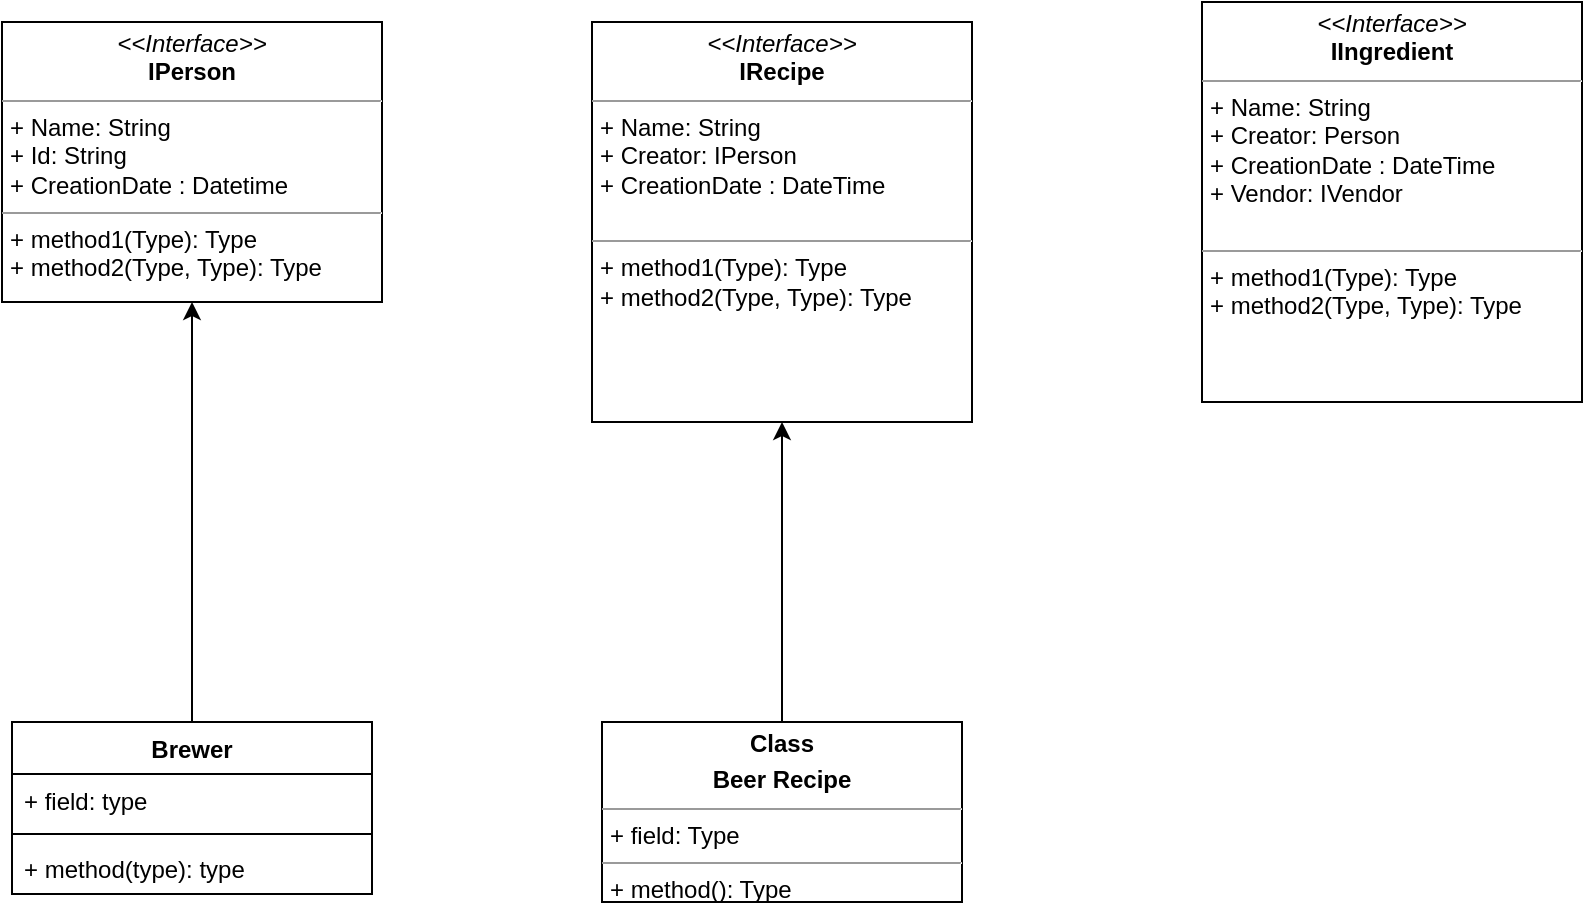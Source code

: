 <mxfile version="21.6.5" type="device" pages="4">
  <diagram id="TS-8xLk5ZR-gRFfS5N2P" name="Core Entities">
    <mxGraphModel dx="1221" dy="673" grid="1" gridSize="10" guides="1" tooltips="1" connect="1" arrows="1" fold="1" page="1" pageScale="1" pageWidth="850" pageHeight="1100" math="0" shadow="0">
      <root>
        <mxCell id="0" />
        <mxCell id="1" parent="0" />
        <mxCell id="5um6RuQRCBUR9pR_QTd--3" value="&lt;p style=&quot;margin:0px;margin-top:4px;text-align:center;&quot;&gt;&lt;i&gt;&amp;lt;&amp;lt;Interface&amp;gt;&amp;gt;&lt;/i&gt;&lt;br&gt;&lt;b&gt;IRecipe&lt;/b&gt;&lt;/p&gt;&lt;hr size=&quot;1&quot;&gt;&lt;p style=&quot;margin:0px;margin-left:4px;&quot;&gt;+ Name: String&lt;br&gt;+ Creator: IPerson&lt;/p&gt;&lt;p style=&quot;margin:0px;margin-left:4px;&quot;&gt;+ CreationDate : DateTime&lt;/p&gt;&lt;p style=&quot;margin:0px;margin-left:4px;&quot;&gt;&lt;br&gt;&lt;/p&gt;&lt;hr size=&quot;1&quot;&gt;&lt;p style=&quot;margin:0px;margin-left:4px;&quot;&gt;+ method1(Type): Type&lt;br&gt;+ method2(Type, Type): Type&lt;/p&gt;" style="verticalAlign=top;align=left;overflow=fill;fontSize=12;fontFamily=Helvetica;html=1;whiteSpace=wrap;" parent="1" vertex="1">
          <mxGeometry x="335" y="230" width="190" height="200" as="geometry" />
        </mxCell>
        <mxCell id="nEDpGUXzI55kHzY-KCMJ-1" style="edgeStyle=orthogonalEdgeStyle;rounded=0;orthogonalLoop=1;jettySize=auto;html=1;entryX=0.5;entryY=1;entryDx=0;entryDy=0;" parent="1" source="5um6RuQRCBUR9pR_QTd--4" target="5um6RuQRCBUR9pR_QTd--3" edge="1">
          <mxGeometry relative="1" as="geometry" />
        </mxCell>
        <mxCell id="5um6RuQRCBUR9pR_QTd--4" value="&lt;p style=&quot;margin:0px;margin-top:4px;text-align:center;&quot;&gt;&lt;b&gt;Class&lt;/b&gt;&lt;/p&gt;&lt;p style=&quot;margin:0px;margin-top:4px;text-align:center;&quot;&gt;&lt;b&gt;Beer Recipe&lt;/b&gt;&lt;/p&gt;&lt;hr size=&quot;1&quot;&gt;&lt;p style=&quot;margin:0px;margin-left:4px;&quot;&gt;+ field: Type&lt;/p&gt;&lt;hr size=&quot;1&quot;&gt;&lt;p style=&quot;margin:0px;margin-left:4px;&quot;&gt;+ method(): Type&lt;/p&gt;" style="verticalAlign=top;align=left;overflow=fill;fontSize=12;fontFamily=Helvetica;html=1;whiteSpace=wrap;" parent="1" vertex="1">
          <mxGeometry x="340" y="580" width="180" height="90" as="geometry" />
        </mxCell>
        <mxCell id="nEDpGUXzI55kHzY-KCMJ-2" value="&lt;p style=&quot;margin:0px;margin-top:4px;text-align:center;&quot;&gt;&lt;i&gt;&amp;lt;&amp;lt;Interface&amp;gt;&amp;gt;&lt;/i&gt;&lt;br&gt;&lt;b&gt;IPerson&lt;/b&gt;&lt;/p&gt;&lt;hr size=&quot;1&quot;&gt;&lt;p style=&quot;margin:0px;margin-left:4px;&quot;&gt;+ Name: String&lt;br&gt;+ Id: String&lt;/p&gt;&lt;p style=&quot;margin:0px;margin-left:4px;&quot;&gt;+ CreationDate : Datetime&lt;/p&gt;&lt;hr size=&quot;1&quot;&gt;&lt;p style=&quot;margin:0px;margin-left:4px;&quot;&gt;+ method1(Type): Type&lt;br&gt;+ method2(Type, Type): Type&lt;/p&gt;" style="verticalAlign=top;align=left;overflow=fill;fontSize=12;fontFamily=Helvetica;html=1;whiteSpace=wrap;" parent="1" vertex="1">
          <mxGeometry x="40" y="230" width="190" height="140" as="geometry" />
        </mxCell>
        <mxCell id="gruCRUh8jIPoGErRLeYO-6" style="edgeStyle=orthogonalEdgeStyle;rounded=0;orthogonalLoop=1;jettySize=auto;html=1;entryX=0.5;entryY=1;entryDx=0;entryDy=0;" edge="1" parent="1" source="gruCRUh8jIPoGErRLeYO-1" target="nEDpGUXzI55kHzY-KCMJ-2">
          <mxGeometry relative="1" as="geometry" />
        </mxCell>
        <mxCell id="gruCRUh8jIPoGErRLeYO-1" value="Brewer" style="swimlane;fontStyle=1;align=center;verticalAlign=top;childLayout=stackLayout;horizontal=1;startSize=26;horizontalStack=0;resizeParent=1;resizeParentMax=0;resizeLast=0;collapsible=1;marginBottom=0;whiteSpace=wrap;html=1;" vertex="1" parent="1">
          <mxGeometry x="45" y="580" width="180" height="86" as="geometry" />
        </mxCell>
        <mxCell id="gruCRUh8jIPoGErRLeYO-2" value="+ field: type" style="text;strokeColor=none;fillColor=none;align=left;verticalAlign=top;spacingLeft=4;spacingRight=4;overflow=hidden;rotatable=0;points=[[0,0.5],[1,0.5]];portConstraint=eastwest;whiteSpace=wrap;html=1;" vertex="1" parent="gruCRUh8jIPoGErRLeYO-1">
          <mxGeometry y="26" width="180" height="26" as="geometry" />
        </mxCell>
        <mxCell id="gruCRUh8jIPoGErRLeYO-3" value="" style="line;strokeWidth=1;fillColor=none;align=left;verticalAlign=middle;spacingTop=-1;spacingLeft=3;spacingRight=3;rotatable=0;labelPosition=right;points=[];portConstraint=eastwest;strokeColor=inherit;" vertex="1" parent="gruCRUh8jIPoGErRLeYO-1">
          <mxGeometry y="52" width="180" height="8" as="geometry" />
        </mxCell>
        <mxCell id="gruCRUh8jIPoGErRLeYO-4" value="+ method(type): type" style="text;strokeColor=none;fillColor=none;align=left;verticalAlign=top;spacingLeft=4;spacingRight=4;overflow=hidden;rotatable=0;points=[[0,0.5],[1,0.5]];portConstraint=eastwest;whiteSpace=wrap;html=1;" vertex="1" parent="gruCRUh8jIPoGErRLeYO-1">
          <mxGeometry y="60" width="180" height="26" as="geometry" />
        </mxCell>
        <mxCell id="gruCRUh8jIPoGErRLeYO-8" value="&lt;p style=&quot;margin:0px;margin-top:4px;text-align:center;&quot;&gt;&lt;i&gt;&amp;lt;&amp;lt;Interface&amp;gt;&amp;gt;&lt;/i&gt;&lt;br&gt;&lt;b&gt;IIngredient&lt;/b&gt;&lt;/p&gt;&lt;hr size=&quot;1&quot;&gt;&lt;p style=&quot;margin:0px;margin-left:4px;&quot;&gt;+ Name: String&lt;br&gt;+ Creator: Person&lt;/p&gt;&lt;p style=&quot;margin:0px;margin-left:4px;&quot;&gt;&lt;span style=&quot;background-color: initial;&quot;&gt;+ CreationDate : DateTime&lt;/span&gt;&lt;br&gt;&lt;/p&gt;&lt;p style=&quot;margin:0px;margin-left:4px;&quot;&gt;+ Vendor: IVendor&lt;/p&gt;&lt;p style=&quot;margin:0px;margin-left:4px;&quot;&gt;&lt;br&gt;&lt;/p&gt;&lt;hr size=&quot;1&quot;&gt;&lt;p style=&quot;margin:0px;margin-left:4px;&quot;&gt;+ method1(Type): Type&lt;br&gt;+ method2(Type, Type): Type&lt;/p&gt;" style="verticalAlign=top;align=left;overflow=fill;fontSize=12;fontFamily=Helvetica;html=1;whiteSpace=wrap;" vertex="1" parent="1">
          <mxGeometry x="640" y="220" width="190" height="200" as="geometry" />
        </mxCell>
      </root>
    </mxGraphModel>
  </diagram>
  <diagram id="IOAu3N4QADM1Yxnun95R" name="Brew Day UML">
    <mxGraphModel dx="1221" dy="673" grid="1" gridSize="10" guides="1" tooltips="1" connect="1" arrows="1" fold="1" page="1" pageScale="1" pageWidth="850" pageHeight="1100" math="0" shadow="0">
      <root>
        <mxCell id="0" />
        <mxCell id="1" parent="0" />
        <mxCell id="mNTxpW_UGZ50T9a8fgCk-1" value="Brewer" style="swimlane;fontStyle=1;align=center;verticalAlign=top;childLayout=stackLayout;horizontal=1;startSize=26;horizontalStack=0;resizeParent=1;resizeParentMax=0;resizeLast=0;collapsible=1;marginBottom=0;whiteSpace=wrap;html=1;" vertex="1" parent="1">
          <mxGeometry x="300" y="100" width="250" height="86" as="geometry" />
        </mxCell>
        <mxCell id="mNTxpW_UGZ50T9a8fgCk-2" value="+ BrewerId: Id" style="text;strokeColor=none;fillColor=none;align=left;verticalAlign=top;spacingLeft=4;spacingRight=4;overflow=hidden;rotatable=0;points=[[0,0.5],[1,0.5]];portConstraint=eastwest;whiteSpace=wrap;html=1;" vertex="1" parent="mNTxpW_UGZ50T9a8fgCk-1">
          <mxGeometry y="26" width="250" height="26" as="geometry" />
        </mxCell>
        <mxCell id="mNTxpW_UGZ50T9a8fgCk-3" value="" style="line;strokeWidth=1;fillColor=none;align=left;verticalAlign=middle;spacingTop=-1;spacingLeft=3;spacingRight=3;rotatable=0;labelPosition=right;points=[];portConstraint=eastwest;strokeColor=inherit;" vertex="1" parent="mNTxpW_UGZ50T9a8fgCk-1">
          <mxGeometry y="52" width="250" height="8" as="geometry" />
        </mxCell>
        <mxCell id="mNTxpW_UGZ50T9a8fgCk-4" value="+ Brews(IRecipe): BrewedRecipe" style="text;strokeColor=none;fillColor=none;align=left;verticalAlign=top;spacingLeft=4;spacingRight=4;overflow=hidden;rotatable=0;points=[[0,0.5],[1,0.5]];portConstraint=eastwest;whiteSpace=wrap;html=1;" vertex="1" parent="mNTxpW_UGZ50T9a8fgCk-1">
          <mxGeometry y="60" width="250" height="26" as="geometry" />
        </mxCell>
      </root>
    </mxGraphModel>
  </diagram>
  <diagram id="E0JkCZsEu5TeXQrt3xXu" name="C4-Scratch">
    <mxGraphModel dx="1221" dy="673" grid="1" gridSize="10" guides="1" tooltips="1" connect="1" arrows="1" fold="1" page="1" pageScale="1" pageWidth="850" pageHeight="1100" math="0" shadow="0">
      <root>
        <mxCell id="0" />
        <mxCell id="1" parent="0" />
        <mxCell id="F51eKAOq-n78rPLbTYBJ-4" style="edgeStyle=orthogonalEdgeStyle;rounded=0;orthogonalLoop=1;jettySize=auto;html=1;" parent="1" source="F51eKAOq-n78rPLbTYBJ-1" target="F51eKAOq-n78rPLbTYBJ-3" edge="1">
          <mxGeometry relative="1" as="geometry" />
        </mxCell>
        <object placeholders="1" c4Name="Brewer" c4Type="Person" c4Description="Individual User." label="&lt;font style=&quot;font-size: 16px&quot;&gt;&lt;b&gt;%c4Name%&lt;/b&gt;&lt;/font&gt;&lt;div&gt;[%c4Type%]&lt;/div&gt;&lt;br&gt;&lt;div&gt;&lt;font style=&quot;font-size: 11px&quot;&gt;&lt;font color=&quot;#cccccc&quot;&gt;%c4Description%&lt;/font&gt;&lt;/div&gt;" id="F51eKAOq-n78rPLbTYBJ-1">
          <mxCell style="html=1;fontSize=11;dashed=0;whiteSpace=wrap;fillColor=#083F75;strokeColor=#06315C;fontColor=#ffffff;shape=mxgraph.c4.person2;align=center;metaEdit=1;points=[[0.5,0,0],[1,0.5,0],[1,0.75,0],[0.75,1,0],[0.5,1,0],[0.25,1,0],[0,0.75,0],[0,0.5,0]];resizable=0;" parent="1" vertex="1">
            <mxGeometry x="340" y="30" width="200" height="180" as="geometry" />
          </mxCell>
        </object>
        <object placeholders="1" c4Name="Brewing Application" c4Type="Software System" c4Description="Build and Execute upon Beer Recipes." label="&lt;font style=&quot;font-size: 16px&quot;&gt;&lt;b&gt;%c4Name%&lt;/b&gt;&lt;/font&gt;&lt;div&gt;[%c4Type%]&lt;/div&gt;&lt;br&gt;&lt;div&gt;&lt;font style=&quot;font-size: 11px&quot;&gt;&lt;font color=&quot;#cccccc&quot;&gt;%c4Description%&lt;/font&gt;&lt;/div&gt;" id="F51eKAOq-n78rPLbTYBJ-3">
          <mxCell style="rounded=1;whiteSpace=wrap;html=1;labelBackgroundColor=none;fillColor=#1061B0;fontColor=#ffffff;align=center;arcSize=10;strokeColor=#0D5091;metaEdit=1;resizable=0;points=[[0.25,0,0],[0.5,0,0],[0.75,0,0],[1,0.25,0],[1,0.5,0],[1,0.75,0],[0.75,1,0],[0.5,1,0],[0.25,1,0],[0,0.75,0],[0,0.5,0],[0,0.25,0]];" parent="1" vertex="1">
            <mxGeometry x="320" y="360" width="240" height="120" as="geometry" />
          </mxCell>
        </object>
        <object placeholders="1" c4Name="BeerXML Recipe Repository" c4Type="Software System" c4Description="BeerXML Recipe Repository." label="&lt;font style=&quot;font-size: 16px&quot;&gt;&lt;b&gt;%c4Name%&lt;/b&gt;&lt;/font&gt;&lt;div&gt;[%c4Type%]&lt;/div&gt;&lt;br&gt;&lt;div&gt;&lt;font style=&quot;font-size: 11px&quot;&gt;&lt;font color=&quot;#cccccc&quot;&gt;%c4Description%&lt;/font&gt;&lt;/div&gt;" id="F51eKAOq-n78rPLbTYBJ-5">
          <mxCell style="rounded=1;whiteSpace=wrap;html=1;labelBackgroundColor=none;fillColor=#8C8496;fontColor=#ffffff;align=center;arcSize=10;strokeColor=#736782;metaEdit=1;resizable=0;points=[[0.25,0,0],[0.5,0,0],[0.75,0,0],[1,0.25,0],[1,0.5,0],[1,0.75,0],[0.75,1,0],[0.5,1,0],[0.25,1,0],[0,0.75,0],[0,0.5,0],[0,0.25,0]];" parent="1" vertex="1">
            <mxGeometry x="680" y="340" width="240" height="120" as="geometry" />
          </mxCell>
        </object>
        <mxCell id="F51eKAOq-n78rPLbTYBJ-10" style="edgeStyle=orthogonalEdgeStyle;rounded=0;orthogonalLoop=1;jettySize=auto;html=1;" parent="1" source="F51eKAOq-n78rPLbTYBJ-6" edge="1">
          <mxGeometry relative="1" as="geometry">
            <mxPoint x="450" y="960" as="targetPoint" />
          </mxGeometry>
        </mxCell>
        <object placeholders="1" c4Type="BeerData" c4Container="Data Store" c4Technology="Relational" c4Description="Cloud based data store for user preferences, recipes, ingredients, system data." label="&lt;font style=&quot;font-size: 16px&quot;&gt;&lt;b&gt;%c4Type%&lt;/b&gt;&lt;/font&gt;&lt;div&gt;[%c4Container%:&amp;nbsp;%c4Technology%]&lt;/div&gt;&lt;br&gt;&lt;div&gt;&lt;font style=&quot;font-size: 11px&quot;&gt;&lt;font color=&quot;#E6E6E6&quot;&gt;%c4Description%&lt;/font&gt;&lt;/div&gt;" id="F51eKAOq-n78rPLbTYBJ-6">
          <mxCell style="shape=cylinder3;size=15;whiteSpace=wrap;html=1;boundedLbl=1;rounded=0;labelBackgroundColor=none;fillColor=#23A2D9;fontSize=12;fontColor=#ffffff;align=center;strokeColor=#0E7DAD;metaEdit=1;points=[[0.5,0,0],[1,0.25,0],[1,0.5,0],[1,0.75,0],[0.5,1,0],[0,0.75,0],[0,0.5,0],[0,0.25,0]];resizable=0;" parent="1" vertex="1">
            <mxGeometry x="330" y="1080" width="240" height="120" as="geometry" />
          </mxCell>
        </object>
        <object placeholders="1" c4Type="Identity Service" c4Container="IdentityService" c4Technology="Azure Logic App" c4Description="For Identity and Access Management" label="&lt;font style=&quot;font-size: 16px&quot;&gt;&lt;b&gt;%c4Type%&lt;/b&gt;&lt;/font&gt;&lt;div&gt;[%c4Container%:&amp;nbsp;%c4Technology%]&lt;/div&gt;&lt;br&gt;&lt;div&gt;&lt;font style=&quot;font-size: 11px&quot;&gt;&lt;font color=&quot;#E6E6E6&quot;&gt;%c4Description%&lt;/font&gt;&lt;/div&gt;" id="F51eKAOq-n78rPLbTYBJ-7">
          <mxCell style="shape=hexagon;size=50;perimeter=hexagonPerimeter2;whiteSpace=wrap;html=1;fixedSize=1;rounded=1;labelBackgroundColor=none;fillColor=#23A2D9;fontSize=12;fontColor=#ffffff;align=center;strokeColor=#0E7DAD;metaEdit=1;points=[[0.5,0,0],[1,0.25,0],[1,0.5,0],[1,0.75,0],[0.5,1,0],[0,0.75,0],[0,0.5,0],[0,0.25,0]];resizable=0;" parent="1" vertex="1">
            <mxGeometry x="130" y="590" width="200" height="170" as="geometry" />
          </mxCell>
        </object>
        <object placeholders="1" c4Type="Personal Recipes" c4Container="MyRecipeService" c4Technology="Azure Logic App" c4Description="Recipes Specific to Brewer" label="&lt;font style=&quot;font-size: 16px&quot;&gt;&lt;b&gt;%c4Type%&lt;/b&gt;&lt;/font&gt;&lt;div&gt;[%c4Container%:&amp;nbsp;%c4Technology%]&lt;/div&gt;&lt;br&gt;&lt;div&gt;&lt;font style=&quot;font-size: 11px&quot;&gt;&lt;font color=&quot;#E6E6E6&quot;&gt;%c4Description%&lt;/font&gt;&lt;/div&gt;" id="F51eKAOq-n78rPLbTYBJ-8">
          <mxCell style="shape=hexagon;size=50;perimeter=hexagonPerimeter2;whiteSpace=wrap;html=1;fixedSize=1;rounded=1;labelBackgroundColor=none;fillColor=#23A2D9;fontSize=12;fontColor=#ffffff;align=center;strokeColor=#0E7DAD;metaEdit=1;points=[[0.5,0,0],[1,0.25,0],[1,0.5,0],[1,0.75,0],[0.5,1,0],[0,0.75,0],[0,0.5,0],[0,0.25,0]];resizable=0;" parent="1" vertex="1">
            <mxGeometry x="350" y="590" width="200" height="170" as="geometry" />
          </mxCell>
        </object>
        <object placeholders="1" c4Name="API Management" c4Type="ContainerScopeBoundary" c4Application="Container" label="&lt;font style=&quot;font-size: 16px&quot;&gt;&lt;b&gt;&lt;div style=&quot;text-align: left&quot;&gt;%c4Name%&lt;/div&gt;&lt;/b&gt;&lt;/font&gt;&lt;div style=&quot;text-align: left&quot;&gt;[%c4Application%]&lt;/div&gt;" id="F51eKAOq-n78rPLbTYBJ-9">
          <mxCell style="rounded=1;fontSize=11;whiteSpace=wrap;html=1;dashed=1;arcSize=20;fillColor=none;strokeColor=#666666;fontColor=#333333;labelBackgroundColor=none;align=left;verticalAlign=bottom;labelBorderColor=none;spacingTop=0;spacing=10;dashPattern=8 4;metaEdit=1;rotatable=0;perimeter=rectanglePerimeter;noLabel=0;labelPadding=0;allowArrows=0;connectable=0;expand=0;recursiveResize=0;editable=1;pointerEvents=0;absoluteArcSize=1;points=[[0.25,0,0],[0.5,0,0],[0.75,0,0],[1,0.25,0],[1,0.5,0],[1,0.75,0],[0.75,1,0],[0.5,1,0],[0.25,1,0],[0,0.75,0],[0,0.5,0],[0,0.25,0]];" parent="1" vertex="1">
            <mxGeometry x="120" y="550" width="640" height="410" as="geometry" />
          </mxCell>
        </object>
        <object placeholders="1" c4Name="Container name" c4Type="Container" c4Technology="e.g. SpringBoot, ElasticSearch, etc." c4Description="Description of container role/responsibility." label="&lt;font style=&quot;font-size: 16px&quot;&gt;&lt;b&gt;%c4Name%&lt;/b&gt;&lt;/font&gt;&lt;div&gt;[%c4Type%: %c4Technology%]&lt;/div&gt;&lt;br&gt;&lt;div&gt;&lt;font style=&quot;font-size: 11px&quot;&gt;&lt;font color=&quot;#E6E6E6&quot;&gt;%c4Description%&lt;/font&gt;&lt;/div&gt;" id="2vM3B-4Ku8rnxKKCSyep-1">
          <mxCell style="rounded=1;whiteSpace=wrap;html=1;fontSize=11;labelBackgroundColor=none;fillColor=#23A2D9;fontColor=#ffffff;align=center;arcSize=10;strokeColor=#0E7DAD;metaEdit=1;resizable=0;points=[[0.25,0,0],[0.5,0,0],[0.75,0,0],[1,0.25,0],[1,0.5,0],[1,0.75,0],[0.75,1,0],[0.5,1,0],[0.25,1,0],[0,0.75,0],[0,0.5,0],[0,0.25,0]];" vertex="1" parent="1">
            <mxGeometry x="670" y="50" width="240" height="120" as="geometry" />
          </mxCell>
        </object>
        <object placeholders="1" c4Type="Container name" c4Container="Container" c4Technology="e.g. Oracle Database 12" c4Description="Description of storage type container role/responsibility." label="&lt;font style=&quot;font-size: 16px&quot;&gt;&lt;b&gt;%c4Type%&lt;/b&gt;&lt;/font&gt;&lt;div&gt;[%c4Container%:&amp;nbsp;%c4Technology%]&lt;/div&gt;&lt;br&gt;&lt;div&gt;&lt;font style=&quot;font-size: 11px&quot;&gt;&lt;font color=&quot;#E6E6E6&quot;&gt;%c4Description%&lt;/font&gt;&lt;/div&gt;" id="2vM3B-4Ku8rnxKKCSyep-2">
          <mxCell style="shape=cylinder3;size=15;whiteSpace=wrap;html=1;boundedLbl=1;rounded=0;labelBackgroundColor=none;fillColor=#23A2D9;fontSize=12;fontColor=#ffffff;align=center;strokeColor=#0E7DAD;metaEdit=1;points=[[0.5,0,0],[1,0.25,0],[1,0.5,0],[1,0.75,0],[0.5,1,0],[0,0.75,0],[0,0.5,0],[0,0.25,0]];resizable=0;" vertex="1" parent="1">
            <mxGeometry x="980" y="60" width="240" height="120" as="geometry" />
          </mxCell>
        </object>
        <object placeholders="1" c4Type="Container name" c4Container="Container" c4Technology="e.g. Apache Kafka, etc." c4Description="Description of message bus type container role/responsibility." label="&lt;font style=&quot;font-size: 16px&quot;&gt;&lt;b&gt;%c4Type%&lt;/b&gt;&lt;/font&gt;&lt;div&gt;[%c4Container%:&amp;nbsp;%c4Technology%]&lt;/div&gt;&lt;br&gt;&lt;div&gt;&lt;font style=&quot;font-size: 11px&quot;&gt;&lt;font color=&quot;#E6E6E6&quot;&gt;%c4Description%&lt;/font&gt;&lt;/div&gt;" id="2vM3B-4Ku8rnxKKCSyep-3">
          <mxCell style="shape=cylinder3;size=15;direction=south;whiteSpace=wrap;html=1;boundedLbl=1;rounded=0;labelBackgroundColor=none;fillColor=#23A2D9;fontSize=12;fontColor=#ffffff;align=center;strokeColor=#0E7DAD;metaEdit=1;points=[[0.5,0,0],[1,0.25,0],[1,0.5,0],[1,0.75,0],[0.5,1,0],[0,0.75,0],[0,0.5,0],[0,0.25,0]];resizable=0;" vertex="1" parent="1">
            <mxGeometry x="680" y="200" width="240" height="120" as="geometry" />
          </mxCell>
        </object>
        <object placeholders="1" c4Name="External system name" c4Type="Software System" c4Description="Description of external software system." label="&lt;font style=&quot;font-size: 16px&quot;&gt;&lt;b&gt;%c4Name%&lt;/b&gt;&lt;/font&gt;&lt;div&gt;[%c4Type%]&lt;/div&gt;&lt;br&gt;&lt;div&gt;&lt;font style=&quot;font-size: 11px&quot;&gt;&lt;font color=&quot;#cccccc&quot;&gt;%c4Description%&lt;/font&gt;&lt;/div&gt;" id="2vM3B-4Ku8rnxKKCSyep-4">
          <mxCell style="rounded=1;whiteSpace=wrap;html=1;labelBackgroundColor=none;fillColor=#8C8496;fontColor=#ffffff;align=center;arcSize=10;strokeColor=#736782;metaEdit=1;resizable=0;points=[[0.25,0,0],[0.5,0,0],[0.75,0,0],[1,0.25,0],[1,0.5,0],[1,0.75,0],[0.75,1,0],[0.5,1,0],[0.25,1,0],[0,0.75,0],[0,0.5,0],[0,0.25,0]];" vertex="1" parent="1">
            <mxGeometry x="30" y="130" width="240" height="120" as="geometry" />
          </mxCell>
        </object>
        <object placeholders="1" c4Type="Container name" c4Container="Container" c4Technology="e.g. JavaScript, Angular etc." c4Description="Description of web browser container role/responsibility." label="&lt;font style=&quot;font-size: 16px&quot;&gt;&lt;b&gt;%c4Type%&lt;/b&gt;&lt;/font&gt;&lt;div&gt;[%c4Container%:&amp;nbsp;%c4Technology%]&lt;/div&gt;&lt;br&gt;&lt;div&gt;&lt;font style=&quot;font-size: 11px&quot;&gt;&lt;font color=&quot;#E6E6E6&quot;&gt;%c4Description%&lt;/font&gt;&lt;/div&gt;" id="2vM3B-4Ku8rnxKKCSyep-5">
          <mxCell style="shape=mxgraph.c4.webBrowserContainer2;whiteSpace=wrap;html=1;boundedLbl=1;rounded=0;labelBackgroundColor=none;strokeColor=#118ACD;fillColor=#23A2D9;strokeColor=#118ACD;strokeColor2=#0E7DAD;fontSize=12;fontColor=#ffffff;align=center;metaEdit=1;points=[[0.5,0,0],[1,0.25,0],[1,0.5,0],[1,0.75,0],[0.5,1,0],[0,0.75,0],[0,0.5,0],[0,0.25,0]];resizable=0;" vertex="1" parent="1">
            <mxGeometry x="980" y="270" width="240" height="160" as="geometry" />
          </mxCell>
        </object>
      </root>
    </mxGraphModel>
  </diagram>
  <diagram id="C1WfkUr6lMglGZE3n16y" name="C4-Brewing-System">
    <mxGraphModel dx="2478" dy="897" grid="1" gridSize="10" guides="1" tooltips="1" connect="1" arrows="1" fold="1" page="1" pageScale="1" pageWidth="850" pageHeight="1100" math="0" shadow="0">
      <root>
        <mxCell id="0" />
        <mxCell id="1" parent="0" />
        <mxCell id="OsLllqp2qjaHU03YDizU-3" style="edgeStyle=orthogonalEdgeStyle;rounded=0;orthogonalLoop=1;jettySize=auto;html=1;" parent="1" source="OsLllqp2qjaHU03YDizU-1" target="OsLllqp2qjaHU03YDizU-2" edge="1">
          <mxGeometry relative="1" as="geometry" />
        </mxCell>
        <mxCell id="OsLllqp2qjaHU03YDizU-4" value="Imports Recipes From" style="edgeLabel;html=1;align=center;verticalAlign=middle;resizable=0;points=[];" parent="OsLllqp2qjaHU03YDizU-3" vertex="1" connectable="0">
          <mxGeometry x="0.572" y="2" relative="1" as="geometry">
            <mxPoint as="offset" />
          </mxGeometry>
        </mxCell>
        <mxCell id="OsLllqp2qjaHU03YDizU-6" style="edgeStyle=orthogonalEdgeStyle;rounded=0;orthogonalLoop=1;jettySize=auto;html=1;" parent="1" source="OsLllqp2qjaHU03YDizU-1" target="OsLllqp2qjaHU03YDizU-5" edge="1">
          <mxGeometry relative="1" as="geometry" />
        </mxCell>
        <mxCell id="OsLllqp2qjaHU03YDizU-7" value="Builds and Brews Recipes With" style="edgeLabel;html=1;align=center;verticalAlign=middle;resizable=0;points=[];" parent="OsLllqp2qjaHU03YDizU-6" vertex="1" connectable="0">
          <mxGeometry x="-0.111" y="-3" relative="1" as="geometry">
            <mxPoint as="offset" />
          </mxGeometry>
        </mxCell>
        <object placeholders="1" c4Name="Beer Brewer" c4Type="Person" c4Description="Typical homebrewer who builds and brews recipes." label="&lt;font style=&quot;font-size: 16px&quot;&gt;&lt;b&gt;%c4Name%&lt;/b&gt;&lt;/font&gt;&lt;div&gt;[%c4Type%]&lt;/div&gt;&lt;br&gt;&lt;div&gt;&lt;font style=&quot;font-size: 11px&quot;&gt;&lt;font color=&quot;#cccccc&quot;&gt;%c4Description%&lt;/font&gt;&lt;/div&gt;" id="OsLllqp2qjaHU03YDizU-1">
          <mxCell style="html=1;fontSize=11;dashed=0;whiteSpace=wrap;fillColor=#083F75;strokeColor=#06315C;fontColor=#ffffff;shape=mxgraph.c4.person2;align=center;metaEdit=1;points=[[0.5,0,0],[1,0.5,0],[1,0.75,0],[0.75,1,0],[0.5,1,0],[0.25,1,0],[0,0.75,0],[0,0.5,0]];resizable=0;" parent="1" vertex="1">
            <mxGeometry x="320" y="10" width="200" height="180" as="geometry" />
          </mxCell>
        </object>
        <object placeholders="1" c4Name="BeerXML Sources" c4Type="Software System" c4Description="Many websites have BeerXML available.  Or they download it and upload it" label="&lt;font style=&quot;font-size: 16px&quot;&gt;&lt;b&gt;%c4Name%&lt;/b&gt;&lt;/font&gt;&lt;div&gt;[%c4Type%]&lt;/div&gt;&lt;br&gt;&lt;div&gt;&lt;font style=&quot;font-size: 11px&quot;&gt;&lt;font color=&quot;#cccccc&quot;&gt;%c4Description%&lt;/font&gt;&lt;/div&gt;" id="OsLllqp2qjaHU03YDizU-2">
          <mxCell style="rounded=1;whiteSpace=wrap;html=1;labelBackgroundColor=none;fillColor=#8C8496;fontColor=#ffffff;align=center;arcSize=10;strokeColor=#736782;metaEdit=1;resizable=0;points=[[0.25,0,0],[0.5,0,0],[0.75,0,0],[1,0.25,0],[1,0.5,0],[1,0.75,0],[0.75,1,0],[0.5,1,0],[0.25,1,0],[0,0.75,0],[0,0.5,0],[0,0.25,0]];" parent="1" vertex="1">
            <mxGeometry x="580" y="280" width="240" height="120" as="geometry" />
          </mxCell>
        </object>
        <mxCell id="OsLllqp2qjaHU03YDizU-12" style="edgeStyle=orthogonalEdgeStyle;orthogonalLoop=1;jettySize=auto;html=1;entryX=1;entryY=0.5;entryDx=0;entryDy=0;entryPerimeter=0;strokeColor=default;curved=1;dashed=1;" parent="1" source="OsLllqp2qjaHU03YDizU-5" target="OsLllqp2qjaHU03YDizU-11" edge="1">
          <mxGeometry relative="1" as="geometry" />
        </mxCell>
        <object placeholders="1" c4Name="Beer Brewing System" c4Type="Software System" c4Description="Web based brewing application available via mobile or browser typically." label="&lt;font style=&quot;font-size: 16px&quot;&gt;&lt;b&gt;%c4Name%&lt;/b&gt;&lt;/font&gt;&lt;div&gt;[%c4Type%]&lt;/div&gt;&lt;br&gt;&lt;div&gt;&lt;font style=&quot;font-size: 11px&quot;&gt;&lt;font color=&quot;#cccccc&quot;&gt;%c4Description%&lt;/font&gt;&lt;/div&gt;" id="OsLllqp2qjaHU03YDizU-5">
          <mxCell style="rounded=1;whiteSpace=wrap;html=1;labelBackgroundColor=none;fillColor=#1061B0;fontColor=#ffffff;align=center;arcSize=10;strokeColor=#0D5091;metaEdit=1;resizable=0;points=[[0.25,0,0],[0.5,0,0],[0.75,0,0],[1,0.25,0],[1,0.5,0],[1,0.75,0],[0.75,1,0],[0.5,1,0],[0.25,1,0],[0,0.75,0],[0,0.5,0],[0,0.25,0]];" parent="1" vertex="1">
            <mxGeometry x="300" y="280" width="240" height="120" as="geometry" />
          </mxCell>
        </object>
        <mxCell id="OsLllqp2qjaHU03YDizU-9" style="edgeStyle=orthogonalEdgeStyle;rounded=0;orthogonalLoop=1;jettySize=auto;html=1;" parent="1" source="OsLllqp2qjaHU03YDizU-8" target="OsLllqp2qjaHU03YDizU-2" edge="1">
          <mxGeometry relative="1" as="geometry" />
        </mxCell>
        <mxCell id="OsLllqp2qjaHU03YDizU-10" value="Manages" style="edgeLabel;html=1;align=center;verticalAlign=middle;resizable=0;points=[];" parent="OsLllqp2qjaHU03YDizU-9" vertex="1" connectable="0">
          <mxGeometry x="-0.034" y="4" relative="1" as="geometry">
            <mxPoint as="offset" />
          </mxGeometry>
        </mxCell>
        <object placeholders="1" c4Name="External Brewers" c4Type="Person" c4Description="Home brewers who publish BeerXML to GitHub or Wordpress or other." label="&lt;font style=&quot;font-size: 16px&quot;&gt;&lt;b&gt;%c4Name%&lt;/b&gt;&lt;/font&gt;&lt;div&gt;[%c4Type%]&lt;/div&gt;&lt;br&gt;&lt;div&gt;&lt;font style=&quot;font-size: 11px&quot;&gt;&lt;font color=&quot;#cccccc&quot;&gt;%c4Description%&lt;/font&gt;&lt;/div&gt;" id="OsLllqp2qjaHU03YDizU-8">
          <mxCell style="html=1;fontSize=11;dashed=0;whiteSpace=wrap;fillColor=#6C6477;strokeColor=#4D4D4D;fontColor=#ffffff;shape=mxgraph.c4.person2;align=center;metaEdit=1;points=[[0.5,0,0],[1,0.5,0],[1,0.75,0],[0.75,1,0],[0.5,1,0],[0.25,1,0],[0,0.75,0],[0,0.5,0]];resizable=0;" parent="1" vertex="1">
            <mxGeometry x="600" y="530" width="200" height="180" as="geometry" />
          </mxCell>
        </object>
        <mxCell id="OsLllqp2qjaHU03YDizU-15" style="edgeStyle=orthogonalEdgeStyle;rounded=0;orthogonalLoop=1;jettySize=auto;html=1;entryX=-0.019;entryY=0.541;entryDx=0;entryDy=0;entryPerimeter=0;dashed=1;" parent="1" source="OsLllqp2qjaHU03YDizU-11" target="OsLllqp2qjaHU03YDizU-1" edge="1">
          <mxGeometry relative="1" as="geometry">
            <Array as="points">
              <mxPoint x="70" y="107" />
            </Array>
          </mxGeometry>
        </mxCell>
        <mxCell id="OsLllqp2qjaHU03YDizU-16" value="Sends Notifications to Users" style="edgeLabel;html=1;align=center;verticalAlign=middle;resizable=0;points=[];" parent="OsLllqp2qjaHU03YDizU-15" vertex="1" connectable="0">
          <mxGeometry x="-0.061" relative="1" as="geometry">
            <mxPoint as="offset" />
          </mxGeometry>
        </mxCell>
        <object placeholders="1" c4Name="Notification System" c4Type="Software System" c4Description="Most like AWS SNS or Service Bus" label="&lt;font style=&quot;font-size: 16px&quot;&gt;&lt;b&gt;%c4Name%&lt;/b&gt;&lt;/font&gt;&lt;div&gt;[%c4Type%]&lt;/div&gt;&lt;br&gt;&lt;div&gt;&lt;font style=&quot;font-size: 11px&quot;&gt;&lt;font color=&quot;#cccccc&quot;&gt;%c4Description%&lt;/font&gt;&lt;/div&gt;" id="OsLllqp2qjaHU03YDizU-11">
          <mxCell style="rounded=1;whiteSpace=wrap;html=1;labelBackgroundColor=none;fillColor=#8C8496;fontColor=#ffffff;align=center;arcSize=10;strokeColor=#736782;metaEdit=1;resizable=0;points=[[0.25,0,0],[0.5,0,0],[0.75,0,0],[1,0.25,0],[1,0.5,0],[1,0.75,0],[0.75,1,0],[0.5,1,0],[0.25,1,0],[0,0.75,0],[0,0.5,0],[0,0.25,0]];" parent="1" vertex="1">
            <mxGeometry x="-50" y="280" width="240" height="120" as="geometry" />
          </mxCell>
        </object>
      </root>
    </mxGraphModel>
  </diagram>
</mxfile>
